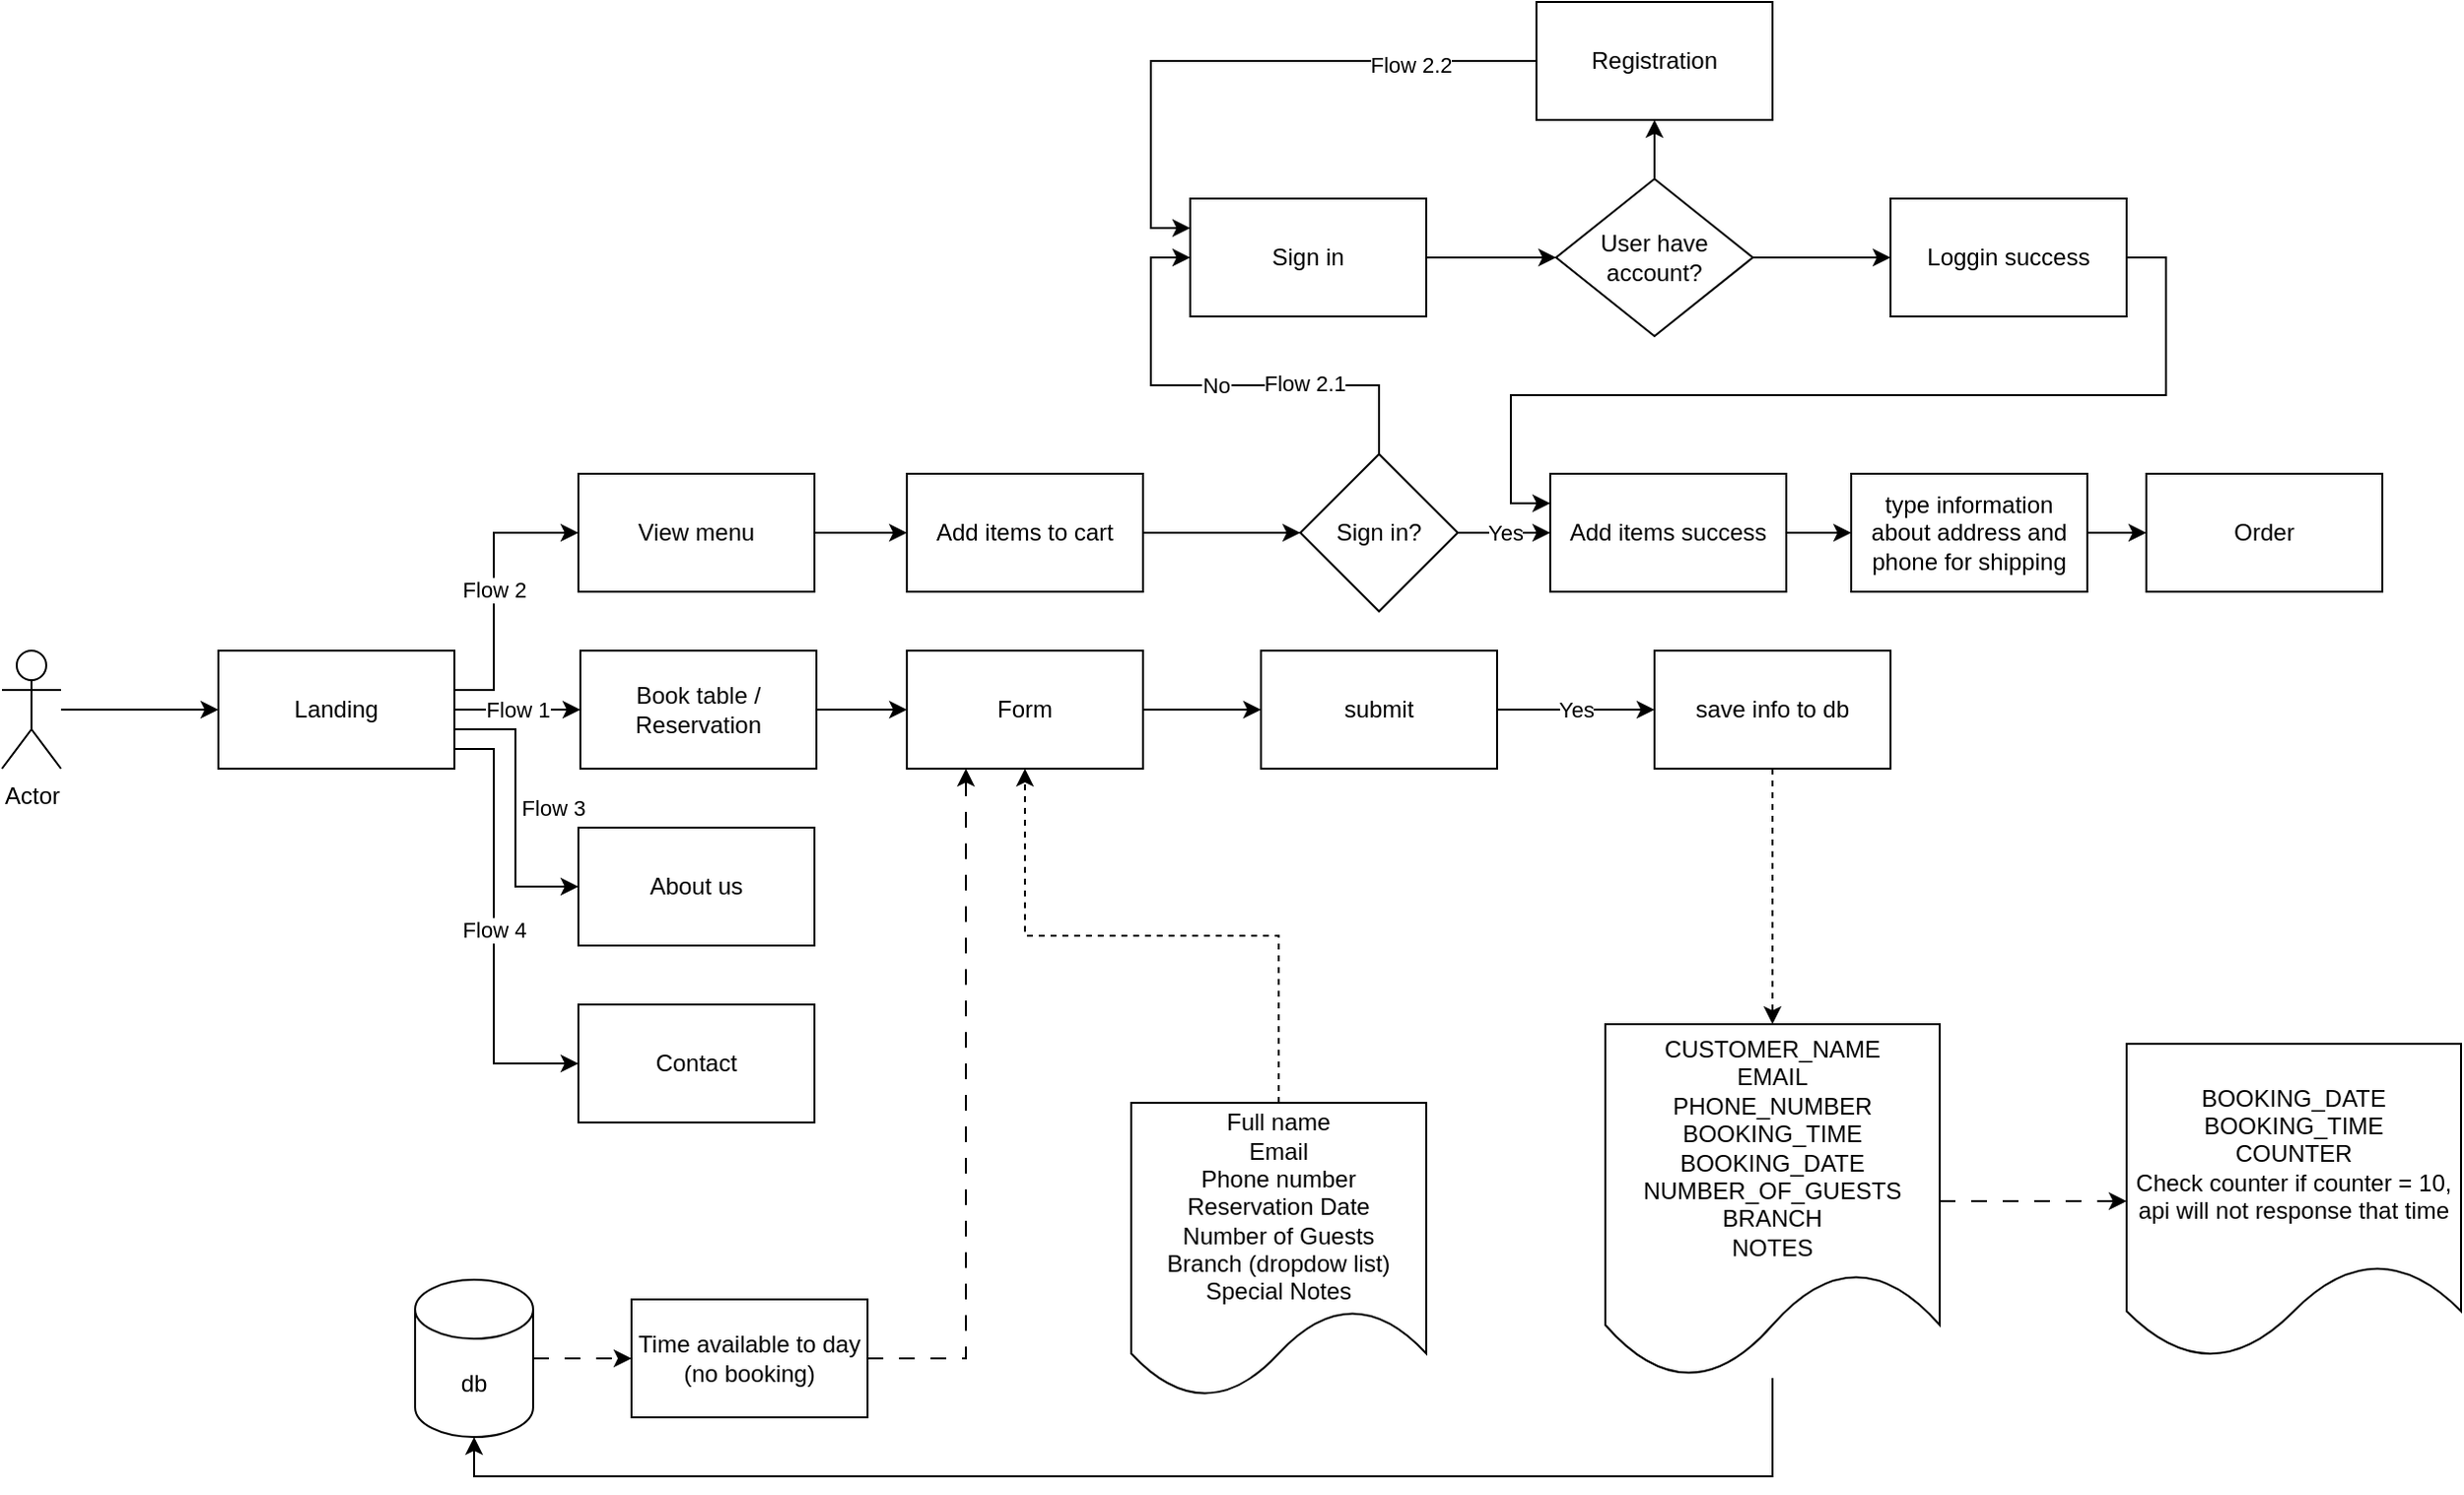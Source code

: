 <mxfile version="20.8.16" type="device"><diagram name="Page-1" id="hrux9LFBXjhTtWTntN37"><mxGraphModel dx="1091" dy="646" grid="1" gridSize="10" guides="1" tooltips="1" connect="1" arrows="1" fold="1" page="1" pageScale="1" pageWidth="827" pageHeight="1169" math="0" shadow="0"><root><mxCell id="0"/><mxCell id="1" parent="0"/><mxCell id="KuRrWSVB8oT03a3vOwRV-3" style="edgeStyle=orthogonalEdgeStyle;rounded=0;orthogonalLoop=1;jettySize=auto;html=1;entryX=0;entryY=0.5;entryDx=0;entryDy=0;" parent="1" source="KuRrWSVB8oT03a3vOwRV-1" target="KuRrWSVB8oT03a3vOwRV-2" edge="1"><mxGeometry relative="1" as="geometry"><mxPoint x="140" y="510" as="targetPoint"/></mxGeometry></mxCell><mxCell id="KuRrWSVB8oT03a3vOwRV-1" value="Actor" style="shape=umlActor;verticalLabelPosition=bottom;verticalAlign=top;html=1;outlineConnect=0;" parent="1" vertex="1"><mxGeometry x="40" y="480" width="30" height="60" as="geometry"/></mxCell><mxCell id="KuRrWSVB8oT03a3vOwRV-22" value="Flow 1" style="edgeStyle=orthogonalEdgeStyle;rounded=0;orthogonalLoop=1;jettySize=auto;html=1;entryX=0;entryY=0.5;entryDx=0;entryDy=0;" parent="1" source="KuRrWSVB8oT03a3vOwRV-2" target="KuRrWSVB8oT03a3vOwRV-7" edge="1"><mxGeometry relative="1" as="geometry"><mxPoint x="170" y="510" as="targetPoint"/></mxGeometry></mxCell><mxCell id="KuRrWSVB8oT03a3vOwRV-33" value="Flow 2" style="edgeStyle=orthogonalEdgeStyle;rounded=0;orthogonalLoop=1;jettySize=auto;html=1;" parent="1" source="KuRrWSVB8oT03a3vOwRV-2" target="KuRrWSVB8oT03a3vOwRV-32" edge="1"><mxGeometry relative="1" as="geometry"><Array as="points"><mxPoint x="290" y="500"/><mxPoint x="290" y="420"/></Array></mxGeometry></mxCell><mxCell id="KuRrWSVB8oT03a3vOwRV-51" value="Flow 3" style="edgeStyle=orthogonalEdgeStyle;rounded=0;orthogonalLoop=1;jettySize=auto;html=1;entryX=0;entryY=0.5;entryDx=0;entryDy=0;" parent="1" source="KuRrWSVB8oT03a3vOwRV-2" target="KuRrWSVB8oT03a3vOwRV-49" edge="1"><mxGeometry x="-0.007" y="19" relative="1" as="geometry"><Array as="points"><mxPoint x="301" y="520"/><mxPoint x="301" y="600"/></Array><mxPoint as="offset"/></mxGeometry></mxCell><mxCell id="KuRrWSVB8oT03a3vOwRV-52" value="Flow 4" style="edgeStyle=orthogonalEdgeStyle;rounded=0;orthogonalLoop=1;jettySize=auto;html=1;entryX=0;entryY=0.5;entryDx=0;entryDy=0;" parent="1" source="KuRrWSVB8oT03a3vOwRV-2" target="KuRrWSVB8oT03a3vOwRV-50" edge="1"><mxGeometry relative="1" as="geometry"><Array as="points"><mxPoint x="290" y="530"/><mxPoint x="290" y="690"/></Array></mxGeometry></mxCell><mxCell id="KuRrWSVB8oT03a3vOwRV-2" value="Landing" style="rounded=0;whiteSpace=wrap;html=1;" parent="1" vertex="1"><mxGeometry x="150" y="480" width="120" height="60" as="geometry"/></mxCell><mxCell id="KuRrWSVB8oT03a3vOwRV-10" value="" style="edgeStyle=orthogonalEdgeStyle;rounded=0;orthogonalLoop=1;jettySize=auto;html=1;" parent="1" source="KuRrWSVB8oT03a3vOwRV-7" target="KuRrWSVB8oT03a3vOwRV-9" edge="1"><mxGeometry relative="1" as="geometry"/></mxCell><mxCell id="KuRrWSVB8oT03a3vOwRV-7" value="Book table / Reservation" style="rounded=0;whiteSpace=wrap;html=1;" parent="1" vertex="1"><mxGeometry x="334" y="480" width="120" height="60" as="geometry"/></mxCell><mxCell id="KuRrWSVB8oT03a3vOwRV-12" value="" style="edgeStyle=orthogonalEdgeStyle;rounded=0;orthogonalLoop=1;jettySize=auto;html=1;" parent="1" source="KuRrWSVB8oT03a3vOwRV-9" target="KuRrWSVB8oT03a3vOwRV-11" edge="1"><mxGeometry relative="1" as="geometry"/></mxCell><mxCell id="KuRrWSVB8oT03a3vOwRV-9" value="Form" style="whiteSpace=wrap;html=1;rounded=0;" parent="1" vertex="1"><mxGeometry x="500" y="480" width="120" height="60" as="geometry"/></mxCell><mxCell id="KuRrWSVB8oT03a3vOwRV-11" value="submit" style="whiteSpace=wrap;html=1;rounded=0;" parent="1" vertex="1"><mxGeometry x="680" y="480" width="120" height="60" as="geometry"/></mxCell><mxCell id="KuRrWSVB8oT03a3vOwRV-16" value="Yes" style="edgeStyle=orthogonalEdgeStyle;rounded=0;orthogonalLoop=1;jettySize=auto;html=1;exitX=1;exitY=0.5;exitDx=0;exitDy=0;" parent="1" source="KuRrWSVB8oT03a3vOwRV-11" target="KuRrWSVB8oT03a3vOwRV-15" edge="1"><mxGeometry relative="1" as="geometry"><mxPoint x="930" y="510" as="sourcePoint"/></mxGeometry></mxCell><mxCell id="LZyPGDZ1wTnAdCdW7LTV-13" style="edgeStyle=orthogonalEdgeStyle;rounded=0;orthogonalLoop=1;jettySize=auto;html=1;dashed=1;" parent="1" source="KuRrWSVB8oT03a3vOwRV-15" target="LZyPGDZ1wTnAdCdW7LTV-11" edge="1"><mxGeometry relative="1" as="geometry"/></mxCell><mxCell id="KuRrWSVB8oT03a3vOwRV-15" value="save info to db" style="whiteSpace=wrap;html=1;rounded=0;" parent="1" vertex="1"><mxGeometry x="880" y="480" width="120" height="60" as="geometry"/></mxCell><mxCell id="KuRrWSVB8oT03a3vOwRV-26" style="edgeStyle=orthogonalEdgeStyle;rounded=0;orthogonalLoop=1;jettySize=auto;html=1;entryX=0;entryY=0.5;entryDx=0;entryDy=0;" parent="1" source="KuRrWSVB8oT03a3vOwRV-17" target="KuRrWSVB8oT03a3vOwRV-25" edge="1"><mxGeometry relative="1" as="geometry"/></mxCell><mxCell id="KuRrWSVB8oT03a3vOwRV-17" value="Sign in" style="whiteSpace=wrap;html=1;rounded=0;" parent="1" vertex="1"><mxGeometry x="644" y="250" width="120" height="60" as="geometry"/></mxCell><mxCell id="KuRrWSVB8oT03a3vOwRV-28" value="" style="edgeStyle=orthogonalEdgeStyle;rounded=0;orthogonalLoop=1;jettySize=auto;html=1;" parent="1" source="KuRrWSVB8oT03a3vOwRV-25" target="KuRrWSVB8oT03a3vOwRV-27" edge="1"><mxGeometry relative="1" as="geometry"/></mxCell><mxCell id="KuRrWSVB8oT03a3vOwRV-30" value="" style="edgeStyle=orthogonalEdgeStyle;rounded=0;orthogonalLoop=1;jettySize=auto;html=1;" parent="1" source="KuRrWSVB8oT03a3vOwRV-25" target="KuRrWSVB8oT03a3vOwRV-29" edge="1"><mxGeometry relative="1" as="geometry"/></mxCell><mxCell id="KuRrWSVB8oT03a3vOwRV-25" value="User have account?" style="rhombus;whiteSpace=wrap;html=1;rounded=0;" parent="1" vertex="1"><mxGeometry x="830" y="240" width="100" height="80" as="geometry"/></mxCell><mxCell id="KuRrWSVB8oT03a3vOwRV-48" style="edgeStyle=orthogonalEdgeStyle;rounded=0;orthogonalLoop=1;jettySize=auto;html=1;entryX=0;entryY=0.25;entryDx=0;entryDy=0;" parent="1" source="KuRrWSVB8oT03a3vOwRV-27" target="KuRrWSVB8oT03a3vOwRV-40" edge="1"><mxGeometry relative="1" as="geometry"><Array as="points"><mxPoint x="1140" y="280"/><mxPoint x="1140" y="350"/><mxPoint x="807" y="350"/><mxPoint x="807" y="405"/></Array></mxGeometry></mxCell><mxCell id="KuRrWSVB8oT03a3vOwRV-27" value="Loggin success" style="whiteSpace=wrap;html=1;rounded=0;" parent="1" vertex="1"><mxGeometry x="1000" y="250" width="120" height="60" as="geometry"/></mxCell><mxCell id="KuRrWSVB8oT03a3vOwRV-47" style="edgeStyle=orthogonalEdgeStyle;rounded=0;orthogonalLoop=1;jettySize=auto;html=1;entryX=0;entryY=0.25;entryDx=0;entryDy=0;" parent="1" source="KuRrWSVB8oT03a3vOwRV-29" target="KuRrWSVB8oT03a3vOwRV-17" edge="1"><mxGeometry relative="1" as="geometry"/></mxCell><mxCell id="ouud1DF7uVcHYUkhvGbA-2" value="Flow 2.2" style="edgeLabel;html=1;align=center;verticalAlign=middle;resizable=0;points=[];" vertex="1" connectable="0" parent="KuRrWSVB8oT03a3vOwRV-47"><mxGeometry x="-0.576" y="2" relative="1" as="geometry"><mxPoint as="offset"/></mxGeometry></mxCell><mxCell id="KuRrWSVB8oT03a3vOwRV-29" value="Registration" style="whiteSpace=wrap;html=1;rounded=0;" parent="1" vertex="1"><mxGeometry x="820" y="150" width="120" height="60" as="geometry"/></mxCell><mxCell id="KuRrWSVB8oT03a3vOwRV-35" style="edgeStyle=orthogonalEdgeStyle;rounded=0;orthogonalLoop=1;jettySize=auto;html=1;" parent="1" source="KuRrWSVB8oT03a3vOwRV-32" target="KuRrWSVB8oT03a3vOwRV-34" edge="1"><mxGeometry relative="1" as="geometry"/></mxCell><mxCell id="KuRrWSVB8oT03a3vOwRV-32" value="View menu" style="rounded=0;whiteSpace=wrap;html=1;" parent="1" vertex="1"><mxGeometry x="333" y="390" width="120" height="60" as="geometry"/></mxCell><mxCell id="KuRrWSVB8oT03a3vOwRV-39" value="" style="edgeStyle=orthogonalEdgeStyle;rounded=0;orthogonalLoop=1;jettySize=auto;html=1;" parent="1" source="KuRrWSVB8oT03a3vOwRV-34" target="KuRrWSVB8oT03a3vOwRV-38" edge="1"><mxGeometry relative="1" as="geometry"/></mxCell><mxCell id="KuRrWSVB8oT03a3vOwRV-34" value="Add items to cart" style="rounded=0;whiteSpace=wrap;html=1;" parent="1" vertex="1"><mxGeometry x="500" y="390" width="120" height="60" as="geometry"/></mxCell><mxCell id="KuRrWSVB8oT03a3vOwRV-41" value="Yes" style="edgeStyle=orthogonalEdgeStyle;rounded=0;orthogonalLoop=1;jettySize=auto;html=1;" parent="1" source="KuRrWSVB8oT03a3vOwRV-38" target="KuRrWSVB8oT03a3vOwRV-40" edge="1"><mxGeometry relative="1" as="geometry"/></mxCell><mxCell id="KuRrWSVB8oT03a3vOwRV-46" value="No" style="edgeStyle=orthogonalEdgeStyle;rounded=0;orthogonalLoop=1;jettySize=auto;html=1;entryX=0;entryY=0.5;entryDx=0;entryDy=0;" parent="1" source="KuRrWSVB8oT03a3vOwRV-38" target="KuRrWSVB8oT03a3vOwRV-17" edge="1"><mxGeometry relative="1" as="geometry"/></mxCell><mxCell id="ouud1DF7uVcHYUkhvGbA-1" value="Flow 2.1" style="edgeLabel;html=1;align=center;verticalAlign=middle;resizable=0;points=[];" vertex="1" connectable="0" parent="KuRrWSVB8oT03a3vOwRV-46"><mxGeometry x="-0.376" y="-1" relative="1" as="geometry"><mxPoint as="offset"/></mxGeometry></mxCell><mxCell id="KuRrWSVB8oT03a3vOwRV-38" value="Sign in?" style="rhombus;whiteSpace=wrap;html=1;rounded=0;" parent="1" vertex="1"><mxGeometry x="700" y="380" width="80" height="80" as="geometry"/></mxCell><mxCell id="KuRrWSVB8oT03a3vOwRV-43" value="" style="edgeStyle=orthogonalEdgeStyle;rounded=0;orthogonalLoop=1;jettySize=auto;html=1;" parent="1" source="KuRrWSVB8oT03a3vOwRV-40" target="KuRrWSVB8oT03a3vOwRV-42" edge="1"><mxGeometry relative="1" as="geometry"/></mxCell><mxCell id="KuRrWSVB8oT03a3vOwRV-40" value="Add items success" style="rounded=0;whiteSpace=wrap;html=1;" parent="1" vertex="1"><mxGeometry x="827" y="390" width="120" height="60" as="geometry"/></mxCell><mxCell id="KuRrWSVB8oT03a3vOwRV-45" style="edgeStyle=orthogonalEdgeStyle;rounded=0;orthogonalLoop=1;jettySize=auto;html=1;entryX=0;entryY=0.5;entryDx=0;entryDy=0;" parent="1" source="KuRrWSVB8oT03a3vOwRV-42" target="KuRrWSVB8oT03a3vOwRV-44" edge="1"><mxGeometry relative="1" as="geometry"/></mxCell><mxCell id="KuRrWSVB8oT03a3vOwRV-42" value="type information about address and phone for shipping" style="whiteSpace=wrap;html=1;rounded=0;" parent="1" vertex="1"><mxGeometry x="980" y="390" width="120" height="60" as="geometry"/></mxCell><mxCell id="KuRrWSVB8oT03a3vOwRV-44" value="Order" style="whiteSpace=wrap;html=1;rounded=0;" parent="1" vertex="1"><mxGeometry x="1130" y="390" width="120" height="60" as="geometry"/></mxCell><mxCell id="KuRrWSVB8oT03a3vOwRV-49" value="About us" style="rounded=0;whiteSpace=wrap;html=1;" parent="1" vertex="1"><mxGeometry x="333" y="570" width="120" height="60" as="geometry"/></mxCell><mxCell id="KuRrWSVB8oT03a3vOwRV-50" value="Contact" style="rounded=0;whiteSpace=wrap;html=1;" parent="1" vertex="1"><mxGeometry x="333" y="660" width="120" height="60" as="geometry"/></mxCell><mxCell id="LZyPGDZ1wTnAdCdW7LTV-8" style="edgeStyle=orthogonalEdgeStyle;rounded=0;orthogonalLoop=1;jettySize=auto;html=1;entryX=0.5;entryY=1;entryDx=0;entryDy=0;dashed=1;" parent="1" source="LZyPGDZ1wTnAdCdW7LTV-5" target="KuRrWSVB8oT03a3vOwRV-9" edge="1"><mxGeometry relative="1" as="geometry"/></mxCell><mxCell id="LZyPGDZ1wTnAdCdW7LTV-5" value="Full name&lt;br&gt;Email&lt;br&gt;Phone number&lt;br&gt;Reservation Date&lt;br&gt;Number of Guests&lt;br&gt;Branch (dropdow list)&lt;br&gt;Special Notes" style="shape=document;whiteSpace=wrap;html=1;boundedLbl=1;" parent="1" vertex="1"><mxGeometry x="614" y="710" width="150" height="150" as="geometry"/></mxCell><mxCell id="Y8Pz30fn_hY8fkTtUhlh-5" style="edgeStyle=orthogonalEdgeStyle;rounded=0;orthogonalLoop=1;jettySize=auto;html=1;dashed=1;dashPattern=8 8;" parent="1" source="LZyPGDZ1wTnAdCdW7LTV-11" target="Y8Pz30fn_hY8fkTtUhlh-4" edge="1"><mxGeometry relative="1" as="geometry"/></mxCell><mxCell id="_4y38WVNugOuaFWM9ZQA-1" style="edgeStyle=orthogonalEdgeStyle;rounded=0;orthogonalLoop=1;jettySize=auto;html=1;entryX=0.5;entryY=1;entryDx=0;entryDy=0;entryPerimeter=0;" parent="1" source="LZyPGDZ1wTnAdCdW7LTV-11" target="LZyPGDZ1wTnAdCdW7LTV-14" edge="1"><mxGeometry relative="1" as="geometry"><Array as="points"><mxPoint x="940" y="900"/><mxPoint x="280" y="900"/></Array></mxGeometry></mxCell><mxCell id="LZyPGDZ1wTnAdCdW7LTV-11" value="CUSTOMER_NAME&lt;br&gt;EMAIL&lt;br&gt;PHONE_NUMBER&lt;br&gt;BOOKING_TIME&lt;br style=&quot;border-color: var(--border-color);&quot;&gt;BOOKING_DATE&lt;br&gt;NUMBER_OF_GUESTS&lt;br&gt;BRANCH&lt;br&gt;NOTES" style="shape=document;whiteSpace=wrap;html=1;boundedLbl=1;" parent="1" vertex="1"><mxGeometry x="855" y="670" width="170" height="180" as="geometry"/></mxCell><mxCell id="Y8Pz30fn_hY8fkTtUhlh-2" value="" style="edgeStyle=orthogonalEdgeStyle;rounded=0;orthogonalLoop=1;jettySize=auto;html=1;dashed=1;dashPattern=8 8;" parent="1" source="LZyPGDZ1wTnAdCdW7LTV-14" target="Y8Pz30fn_hY8fkTtUhlh-1" edge="1"><mxGeometry relative="1" as="geometry"/></mxCell><mxCell id="LZyPGDZ1wTnAdCdW7LTV-14" value="db" style="shape=cylinder3;whiteSpace=wrap;html=1;boundedLbl=1;backgroundOutline=1;size=15;" parent="1" vertex="1"><mxGeometry x="250" y="800" width="60" height="80" as="geometry"/></mxCell><mxCell id="Y8Pz30fn_hY8fkTtUhlh-3" style="edgeStyle=orthogonalEdgeStyle;rounded=0;orthogonalLoop=1;jettySize=auto;html=1;entryX=0.25;entryY=1;entryDx=0;entryDy=0;dashed=1;dashPattern=8 8;" parent="1" source="Y8Pz30fn_hY8fkTtUhlh-1" target="KuRrWSVB8oT03a3vOwRV-9" edge="1"><mxGeometry relative="1" as="geometry"/></mxCell><mxCell id="Y8Pz30fn_hY8fkTtUhlh-1" value="Time available to day (no booking)" style="whiteSpace=wrap;html=1;" parent="1" vertex="1"><mxGeometry x="360" y="810" width="120" height="60" as="geometry"/></mxCell><mxCell id="Y8Pz30fn_hY8fkTtUhlh-4" value="BOOKING_DATE&lt;br&gt;BOOKING_TIME&lt;br&gt;COUNTER&lt;br&gt;Check counter if counter = 10, api will not response that time" style="shape=document;whiteSpace=wrap;html=1;boundedLbl=1;" parent="1" vertex="1"><mxGeometry x="1120" y="680" width="170" height="160" as="geometry"/></mxCell></root></mxGraphModel></diagram></mxfile>
